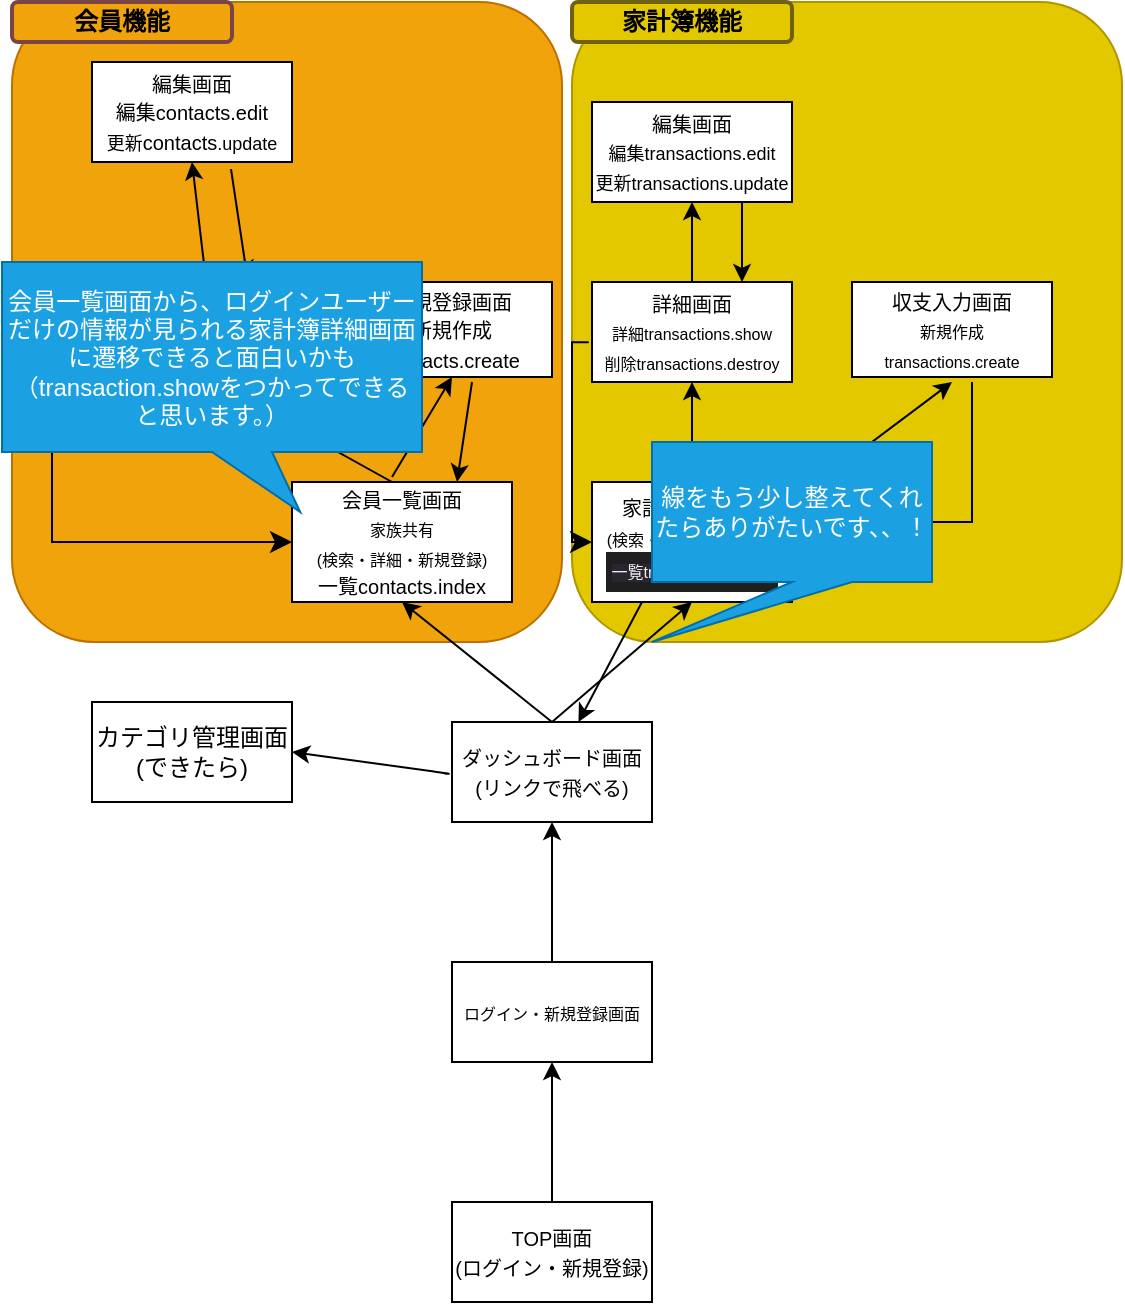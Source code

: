 <mxfile>
    <diagram id="z19O7TGfFHIe17F62AXX" name="ページ1">
        <mxGraphModel dx="676" dy="571" grid="1" gridSize="10" guides="1" tooltips="1" connect="1" arrows="1" fold="1" page="1" pageScale="1" pageWidth="827" pageHeight="1169" math="0" shadow="0">
            <root>
                <mxCell id="0"/>
                <mxCell id="1" parent="0"/>
                <mxCell id="77" value="&lt;span style=&quot;color: rgba(0, 0, 0, 0); font-family: monospace; font-size: 0px; text-align: start;&quot;&gt;%3CmxGraphModel%3E%3Croot%3E%3CmxCell%20id%3D%220%22%2F%3E%3CmxCell%20id%3D%221%22%20parent%3D%220%22%2F%3E%3CmxCell%20id%3D%222%22%20value%3D%22%E7%B7%9A%E3%82%92%E3%82%82%E3%81%86%E5%B0%91%E3%81%97%E3%81%8D%E3%82%8C%E3%81%84%E3%81%AB%E6%95%B4%E3%81%88%E3%81%A6%E3%81%8F%E3%82%8C%E3%82%8B%E3%81%A8%E3%81%82%E3%82%8A%E3%81%8C%E3%81%9F%E3%81%84%E3%81%A7%E3%81%99%E3%80%81%E3%80%81%EF%BC%81%22%20style%3D%22shape%3Dcallout%3BwhiteSpace%3Dwrap%3Bhtml%3D1%3Bperimeter%3DcalloutPerimeter%3Bposition2%3D0%3Bbase%3D30%3B%22%20vertex%3D%221%22%20parent%3D%221%22%3E%3CmxGeometry%20x%3D%22410%22%20y%3D%22355%22%20width%3D%22140%22%20height%3D%22100%22%20as%3D%22geometry%22%2F%3E%3C%2FmxCell%3E%3C%2Froot%3E%3C%2FmxGraphModel%3E&lt;/span&gt;" style="rounded=1;whiteSpace=wrap;html=1;fillColor=#e3c800;fontColor=#000000;strokeColor=#B09500;" vertex="1" parent="1">
                    <mxGeometry x="290" y="30" width="275" height="320" as="geometry"/>
                </mxCell>
                <mxCell id="78" value="&lt;span style=&quot;color: rgba(0, 0, 0, 0); font-family: monospace; font-size: 0px; text-align: start;&quot;&gt;%3CmxGraphModel%3E%3Croot%3E%3CmxCell%20id%3D%220%22%2F%3E%3CmxCell%20id%3D%221%22%20parent%3D%220%22%2F%3E%3CmxCell%20id%3D%222%22%20value%3D%22%E7%B7%9A%E3%82%92%E3%82%82%E3%81%86%E5%B0%91%E3%81%97%E3%81%8D%E3%82%8C%E3%81%84%E3%81%AB%E6%95%B4%E3%81%88%E3%81%A6%E3%81%8F%E3%82%8C%E3%82%8B%E3%81%A8%E3%81%82%E3%82%8A%E3%81%8C%E3%81%9F%E3%81%84%E3%81%A7%E3%81%99%E3%80%81%E3%80%81%EF%BC%81%22%20style%3D%22shape%3Dcallout%3BwhiteSpace%3Dwrap%3Bhtml%3D1%3Bperimeter%3DcalloutPerimeter%3Bposition2%3D0%3Bbase%3D30%3B%22%20vertex%3D%221%22%20parent%3D%221%22%3E%3CmxGeometry%20x%3D%22410%22%20y%3D%22355%22%20width%3D%22140%22%20height%3D%22100%22%20as%3D%22geometry%22%2F%3E%3C%2FmxCell%3E%3C%2Froot%3E%3C%2FmxGraphModel%3E&lt;/span&gt;" style="rounded=1;whiteSpace=wrap;html=1;fillColor=#f0a30a;fontColor=#000000;strokeColor=#BD7000;" vertex="1" parent="1">
                    <mxGeometry x="10" y="30" width="275" height="320" as="geometry"/>
                </mxCell>
                <mxCell id="2" value="&lt;font style=&quot;font-size: 10px;&quot;&gt;TOP画面&lt;br&gt;(ログイン・新規登録)&lt;br&gt;&lt;/font&gt;" style="rounded=0;whiteSpace=wrap;html=1;" parent="1" vertex="1">
                    <mxGeometry x="230" y="630" width="100" height="50" as="geometry"/>
                </mxCell>
                <mxCell id="6" value="&lt;font style=&quot;font-size: 10px;&quot;&gt;ダッシュボード画面&lt;br&gt;(リンクで飛べる)&lt;br&gt;&lt;/font&gt;" style="rounded=0;whiteSpace=wrap;html=1;" parent="1" vertex="1">
                    <mxGeometry x="230" y="390" width="100" height="50" as="geometry"/>
                </mxCell>
                <mxCell id="12" value="&lt;font style=&quot;&quot;&gt;&lt;span style=&quot;font-size: 10px;&quot;&gt;会員一覧画面&lt;br&gt;&lt;/span&gt;&lt;font style=&quot;font-size: 8px;&quot;&gt;家族共有&lt;/font&gt;&lt;br&gt;&lt;font style=&quot;font-size: 8px;&quot;&gt;(検索・詳細・新規登録)&lt;br&gt;&lt;span style=&quot;font-size: 10px;&quot;&gt;一覧contacts.index&lt;/span&gt;&lt;br&gt;&lt;/font&gt;&lt;/font&gt;" style="rounded=0;whiteSpace=wrap;html=1;" parent="1" vertex="1">
                    <mxGeometry x="150" y="270" width="110" height="60" as="geometry"/>
                </mxCell>
                <mxCell id="14" value="&lt;div&gt;&lt;br&gt;&lt;/div&gt;&lt;div&gt;カテゴリ管理画面(できたら)&lt;/div&gt;&lt;div&gt;&lt;br&gt;&lt;/div&gt;" style="rounded=0;whiteSpace=wrap;html=1;" parent="1" vertex="1">
                    <mxGeometry x="50" y="380" width="100" height="50" as="geometry"/>
                </mxCell>
                <mxCell id="16" value="&lt;font style=&quot;font-size: 8px;&quot;&gt;ログイン・新規登録画面&lt;/font&gt;" style="rounded=0;whiteSpace=wrap;html=1;" parent="1" vertex="1">
                    <mxGeometry x="230" y="510" width="100" height="50" as="geometry"/>
                </mxCell>
                <mxCell id="25" value="" style="endArrow=classic;html=1;entryX=0.5;entryY=1;entryDx=0;entryDy=0;" parent="1" target="16" edge="1">
                    <mxGeometry width="50" height="50" relative="1" as="geometry">
                        <mxPoint x="280" y="630" as="sourcePoint"/>
                        <mxPoint x="330" y="580" as="targetPoint"/>
                    </mxGeometry>
                </mxCell>
                <mxCell id="26" value="" style="endArrow=classic;html=1;entryX=0.5;entryY=1;entryDx=0;entryDy=0;" parent="1" target="6" edge="1">
                    <mxGeometry width="50" height="50" relative="1" as="geometry">
                        <mxPoint x="280" y="510" as="sourcePoint"/>
                        <mxPoint x="330" y="460" as="targetPoint"/>
                    </mxGeometry>
                </mxCell>
                <mxCell id="31" value="" style="endArrow=classic;html=1;entryX=1;entryY=0.5;entryDx=0;entryDy=0;exitX=-0.037;exitY=0.517;exitDx=0;exitDy=0;exitPerimeter=0;" parent="1" source="6" target="14" edge="1">
                    <mxGeometry width="50" height="50" relative="1" as="geometry">
                        <mxPoint x="290" y="470" as="sourcePoint"/>
                        <mxPoint x="340" y="420" as="targetPoint"/>
                        <Array as="points">
                            <mxPoint x="230" y="416"/>
                        </Array>
                    </mxGeometry>
                </mxCell>
                <mxCell id="33" value="" style="endArrow=classic;html=1;entryX=0.5;entryY=1;entryDx=0;entryDy=0;" parent="1" target="32" edge="1">
                    <mxGeometry width="50" height="50" relative="1" as="geometry">
                        <mxPoint x="200" y="270" as="sourcePoint"/>
                        <mxPoint x="250" y="220" as="targetPoint"/>
                    </mxGeometry>
                </mxCell>
                <mxCell id="35" value="" style="endArrow=classic;html=1;entryX=0.5;entryY=1;entryDx=0;entryDy=0;" parent="1" target="12" edge="1">
                    <mxGeometry width="50" height="50" relative="1" as="geometry">
                        <mxPoint x="280" y="390" as="sourcePoint"/>
                        <mxPoint x="220" y="350" as="targetPoint"/>
                    </mxGeometry>
                </mxCell>
                <mxCell id="36" value="" style="endArrow=classic;html=1;exitX=0.5;exitY=0;exitDx=0;exitDy=0;" parent="1" source="41" edge="1">
                    <mxGeometry width="50" height="50" relative="1" as="geometry">
                        <mxPoint x="350" y="260" as="sourcePoint"/>
                        <mxPoint x="350" y="220" as="targetPoint"/>
                    </mxGeometry>
                </mxCell>
                <mxCell id="37" value="&lt;font style=&quot;&quot;&gt;&lt;span style=&quot;font-size: 10px;&quot;&gt;編集画面&lt;br&gt;&lt;/span&gt;&lt;span style=&quot;font-size: 10px;&quot;&gt;編集contacts.edit&lt;/span&gt;&lt;br&gt;&lt;span style=&quot;font-size: 9px;&quot;&gt;更新&lt;/span&gt;&lt;span style=&quot;font-size: 10px;&quot;&gt;contacts&lt;/span&gt;&lt;span style=&quot;font-size: 9px;&quot;&gt;.update&lt;/span&gt;&lt;br&gt;&lt;/font&gt;" style="rounded=0;whiteSpace=wrap;html=1;" parent="1" vertex="1">
                    <mxGeometry x="50" y="60" width="100" height="50" as="geometry"/>
                </mxCell>
                <mxCell id="38" value="" style="endArrow=classic;html=1;startArrow=none;" parent="1" source="32" edge="1">
                    <mxGeometry width="50" height="50" relative="1" as="geometry">
                        <mxPoint x="200" y="160" as="sourcePoint"/>
                        <mxPoint x="100" y="110" as="targetPoint"/>
                    </mxGeometry>
                </mxCell>
                <mxCell id="72" value="" style="edgeStyle=none;html=1;fontSize=8;exitX=0.25;exitY=1;exitDx=0;exitDy=0;" parent="1" source="41" target="6" edge="1">
                    <mxGeometry relative="1" as="geometry">
                        <mxPoint x="330" y="340" as="sourcePoint"/>
                    </mxGeometry>
                </mxCell>
                <mxCell id="41" value="&lt;font style=&quot;&quot;&gt;&lt;span style=&quot;font-size: 10px;&quot;&gt;家計簿一覧画面&lt;/span&gt;&lt;br&gt;&lt;font style=&quot;font-size: 8px;&quot;&gt;(検索・詳細・新規登録)&lt;br&gt;&lt;div style=&quot;color: rgb(204, 204, 204); background-color: rgb(31, 31, 31); font-family: Consolas, &amp;quot;Courier New&amp;quot;, monospace; font-size: 14px; line-height: 19px;&quot;&gt;&lt;span style=&quot;color: rgb(240, 240, 240); font-family: Helvetica; font-size: 8px; background-color: rgb(42, 37, 47);&quot;&gt;一覧transactions.index&lt;/span&gt;&lt;br&gt;&lt;/div&gt;&lt;/font&gt;&lt;/font&gt;" style="rounded=0;whiteSpace=wrap;html=1;" parent="1" vertex="1">
                    <mxGeometry x="300" y="270" width="100" height="60" as="geometry"/>
                </mxCell>
                <mxCell id="42" value="" style="endArrow=classic;html=1;fontSize=8;" parent="1" edge="1">
                    <mxGeometry width="50" height="50" relative="1" as="geometry">
                        <mxPoint x="280" y="390" as="sourcePoint"/>
                        <mxPoint x="350" y="330" as="targetPoint"/>
                    </mxGeometry>
                </mxCell>
                <mxCell id="32" value="&lt;font style=&quot;font-size: 10px;&quot;&gt;詳細画面&lt;br&gt;詳細contacts.show&lt;br&gt;&lt;div&gt;&lt;span style=&quot;background-color: initial;&quot;&gt;削除contacts.destroy&lt;/span&gt;&lt;br&gt;&lt;/div&gt;&lt;/font&gt;" style="rounded=0;whiteSpace=wrap;html=1;" parent="1" vertex="1">
                    <mxGeometry x="60" y="170" width="100" height="50" as="geometry"/>
                </mxCell>
                <mxCell id="18" value="&lt;font style=&quot;&quot;&gt;&lt;span style=&quot;font-size: 10px;&quot;&gt;収支入力画面&lt;/span&gt;&lt;br&gt;&lt;font style=&quot;font-size: 8px;&quot;&gt;新規作成transactions.create&lt;/font&gt;&lt;br style=&quot;font-size: 12px;&quot;&gt;&lt;/font&gt;" style="rounded=0;whiteSpace=wrap;html=1;" parent="1" vertex="1">
                    <mxGeometry x="430" y="170" width="100" height="47.5" as="geometry"/>
                </mxCell>
                <mxCell id="50" value="&lt;font style=&quot;&quot;&gt;&lt;span style=&quot;font-size: 10px;&quot;&gt;新規登録画面&lt;/span&gt;&lt;br&gt;&lt;span style=&quot;font-size: 10px;&quot;&gt;新規作成contacts.create&lt;/span&gt;&lt;br&gt;&lt;/font&gt;" style="rounded=0;whiteSpace=wrap;html=1;" parent="1" vertex="1">
                    <mxGeometry x="180" y="170" width="100" height="47.5" as="geometry"/>
                </mxCell>
                <mxCell id="57" value="" style="edgeStyle=none;html=1;fontSize=8;" parent="1" source="52" edge="1">
                    <mxGeometry relative="1" as="geometry">
                        <mxPoint x="350" y="130" as="targetPoint"/>
                    </mxGeometry>
                </mxCell>
                <mxCell id="54" value="" style="endArrow=classic;html=1;fontSize=8;" parent="1" edge="1">
                    <mxGeometry width="50" height="50" relative="1" as="geometry">
                        <mxPoint x="400" y="280" as="sourcePoint"/>
                        <mxPoint x="480" y="220" as="targetPoint"/>
                    </mxGeometry>
                </mxCell>
                <mxCell id="58" value="&lt;font style=&quot;font-size: 10px;&quot;&gt;編集画面&lt;br&gt;&lt;span style=&quot;font-size: 9px;&quot;&gt;編集transactions.edit&lt;/span&gt;&lt;br&gt;&lt;span style=&quot;font-size: 9px;&quot;&gt;更新transactions.update&lt;/span&gt;&lt;br&gt;&lt;/font&gt;" style="rounded=0;whiteSpace=wrap;html=1;" parent="1" vertex="1">
                    <mxGeometry x="300" y="80" width="100" height="50" as="geometry"/>
                </mxCell>
                <mxCell id="59" value="" style="endArrow=classic;html=1;fontSize=8;entryX=0.5;entryY=1;entryDx=0;entryDy=0;" parent="1" target="50" edge="1">
                    <mxGeometry width="50" height="50" relative="1" as="geometry">
                        <mxPoint x="200" y="267.5" as="sourcePoint"/>
                        <mxPoint x="250" y="217.5" as="targetPoint"/>
                    </mxGeometry>
                </mxCell>
                <mxCell id="61" value="" style="edgeStyle=elbowEdgeStyle;elbow=vertical;endArrow=classic;html=1;curved=0;rounded=0;endSize=8;startSize=8;fontSize=8;startArrow=none;" parent="1" source="52" edge="1">
                    <mxGeometry width="50" height="50" relative="1" as="geometry">
                        <mxPoint x="330" y="240" as="sourcePoint"/>
                        <mxPoint x="380" y="190" as="targetPoint"/>
                    </mxGeometry>
                </mxCell>
                <mxCell id="52" value="&lt;font style=&quot;&quot;&gt;&lt;span style=&quot;font-size: 10px;&quot;&gt;詳細画面&lt;/span&gt;&lt;br&gt;&lt;span style=&quot;font-size: 8px;&quot;&gt;詳細transactions.show&lt;/span&gt;&lt;br&gt;&lt;font style=&quot;font-size: 8px;&quot;&gt;削除transactions.destroy&lt;/font&gt;&lt;br&gt;&lt;/font&gt;" style="rounded=0;whiteSpace=wrap;html=1;" parent="1" vertex="1">
                    <mxGeometry x="300" y="170" width="100" height="50" as="geometry"/>
                </mxCell>
                <mxCell id="64" value="" style="edgeStyle=elbowEdgeStyle;elbow=vertical;endArrow=classic;html=1;curved=0;rounded=0;endSize=8;startSize=8;fontSize=8;" parent="1" edge="1">
                    <mxGeometry width="50" height="50" relative="1" as="geometry">
                        <mxPoint x="490" y="220" as="sourcePoint"/>
                        <mxPoint x="400" y="290" as="targetPoint"/>
                        <Array as="points">
                            <mxPoint x="470" y="290"/>
                        </Array>
                    </mxGeometry>
                </mxCell>
                <mxCell id="65" value="" style="edgeStyle=segmentEdgeStyle;endArrow=classic;html=1;curved=0;rounded=0;endSize=8;startSize=8;fontSize=8;entryX=0;entryY=0.5;entryDx=0;entryDy=0;exitX=0;exitY=0.5;exitDx=0;exitDy=0;" parent="1" source="32" target="12" edge="1">
                    <mxGeometry width="50" height="50" relative="1" as="geometry">
                        <mxPoint x="30" y="80" as="sourcePoint"/>
                        <mxPoint x="30" y="310" as="targetPoint"/>
                        <Array as="points">
                            <mxPoint x="30" y="195"/>
                            <mxPoint x="30" y="300"/>
                        </Array>
                    </mxGeometry>
                </mxCell>
                <mxCell id="67" value="" style="endArrow=classic;html=1;fontSize=8;entryX=0.75;entryY=0;entryDx=0;entryDy=0;" parent="1" target="12" edge="1">
                    <mxGeometry width="50" height="50" relative="1" as="geometry">
                        <mxPoint x="240" y="220" as="sourcePoint"/>
                        <mxPoint x="290" y="170" as="targetPoint"/>
                    </mxGeometry>
                </mxCell>
                <mxCell id="68" value="" style="edgeStyle=elbowEdgeStyle;elbow=vertical;endArrow=classic;html=1;curved=0;rounded=0;endSize=8;startSize=8;fontSize=8;entryX=0;entryY=0.5;entryDx=0;entryDy=0;exitX=-0.016;exitY=0.602;exitDx=0;exitDy=0;exitPerimeter=0;" parent="1" source="52" target="41" edge="1">
                    <mxGeometry width="50" height="50" relative="1" as="geometry">
                        <mxPoint x="290" y="200" as="sourcePoint"/>
                        <mxPoint x="280" y="320" as="targetPoint"/>
                        <Array as="points">
                            <mxPoint x="290" y="250"/>
                            <mxPoint x="290" y="190"/>
                            <mxPoint x="290" y="210"/>
                            <mxPoint x="290" y="120"/>
                            <mxPoint x="290" y="170"/>
                            <mxPoint x="280" y="260"/>
                        </Array>
                    </mxGeometry>
                </mxCell>
                <mxCell id="75" value="" style="endArrow=classic;html=1;fontSize=8;exitX=0.695;exitY=1.071;exitDx=0;exitDy=0;exitPerimeter=0;entryX=0.677;entryY=-0.038;entryDx=0;entryDy=0;entryPerimeter=0;" parent="1" source="37" target="32" edge="1">
                    <mxGeometry width="50" height="50" relative="1" as="geometry">
                        <mxPoint x="120" y="220" as="sourcePoint"/>
                        <mxPoint x="170" y="170" as="targetPoint"/>
                    </mxGeometry>
                </mxCell>
                <mxCell id="76" value="" style="endArrow=classic;html=1;fontSize=8;exitX=0.75;exitY=1;exitDx=0;exitDy=0;entryX=0.75;entryY=0;entryDx=0;entryDy=0;" parent="1" source="58" target="52" edge="1">
                    <mxGeometry width="50" height="50" relative="1" as="geometry">
                        <mxPoint x="350" y="230" as="sourcePoint"/>
                        <mxPoint x="400" y="180" as="targetPoint"/>
                    </mxGeometry>
                </mxCell>
                <mxCell id="79" value="会員一覧画面から、ログインユーザーだけの情報が見られる家計簿詳細画面に遷移できると面白いかも（transaction.showをつかってできると思います。）" style="shape=callout;whiteSpace=wrap;html=1;perimeter=calloutPerimeter;position2=0.71;base=30;fillColor=#1ba1e2;fontColor=#ffffff;strokeColor=#006EAF;" vertex="1" parent="1">
                    <mxGeometry x="5" y="160" width="210" height="125" as="geometry"/>
                </mxCell>
                <mxCell id="80" value="線をもう少し整えてくれたらありがたいです、、！" style="shape=callout;whiteSpace=wrap;html=1;perimeter=calloutPerimeter;position2=0;base=30;fillColor=#1ba1e2;fontColor=#ffffff;strokeColor=#006EAF;" vertex="1" parent="1">
                    <mxGeometry x="330" y="250" width="140" height="100" as="geometry"/>
                </mxCell>
                <mxCell id="81" value="会員機能" style="rounded=1;whiteSpace=wrap;html=1;fillColor=#f0a30a;fontColor=#000000;strokeColor=#7A4444;fontStyle=1;strokeWidth=2;" vertex="1" parent="1">
                    <mxGeometry x="10" y="30" width="110" height="20" as="geometry"/>
                </mxCell>
                <mxCell id="82" value="家計簿機能" style="rounded=1;whiteSpace=wrap;html=1;fillColor=#e3c800;fontColor=#000000;strokeColor=#6E6014;fontStyle=1;strokeWidth=2;" vertex="1" parent="1">
                    <mxGeometry x="290" y="30" width="110" height="20" as="geometry"/>
                </mxCell>
            </root>
        </mxGraphModel>
    </diagram>
</mxfile>